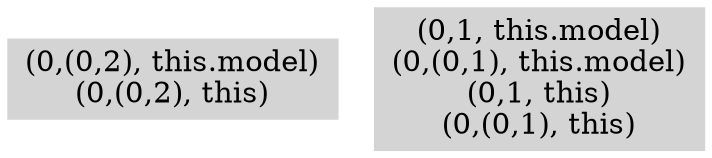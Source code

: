 digraph { 
6524 [shape=box,style=filled,color=".0 .0 .83",label="(0,(0,2), this.model)\n(0,(0,2), this)"];
6525 [shape=box,style=filled,color=".0 .0 .83",label="(0,1, this.model)\n(0,(0,1), this.model)\n(0,1, this)\n(0,(0,1), this)"];
}